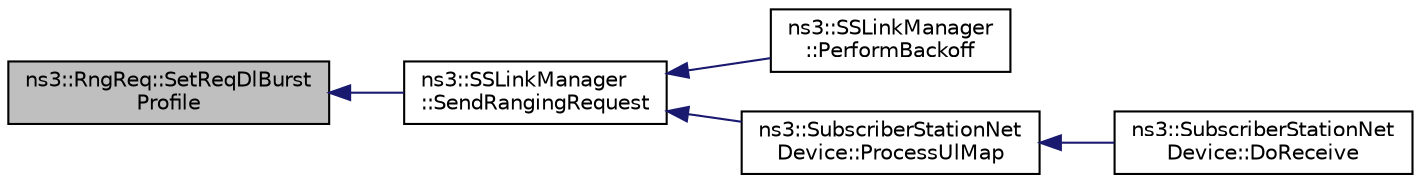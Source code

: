 digraph "ns3::RngReq::SetReqDlBurstProfile"
{
  edge [fontname="Helvetica",fontsize="10",labelfontname="Helvetica",labelfontsize="10"];
  node [fontname="Helvetica",fontsize="10",shape=record];
  rankdir="LR";
  Node1 [label="ns3::RngReq::SetReqDlBurst\lProfile",height=0.2,width=0.4,color="black", fillcolor="grey75", style="filled", fontcolor="black"];
  Node1 -> Node2 [dir="back",color="midnightblue",fontsize="10",style="solid"];
  Node2 [label="ns3::SSLinkManager\l::SendRangingRequest",height=0.2,width=0.4,color="black", fillcolor="white", style="filled",URL="$d4/d41/classns3_1_1SSLinkManager.html#a588462b7fadd024760b556fc5e951d2c"];
  Node2 -> Node3 [dir="back",color="midnightblue",fontsize="10",style="solid"];
  Node3 [label="ns3::SSLinkManager\l::PerformBackoff",height=0.2,width=0.4,color="black", fillcolor="white", style="filled",URL="$d4/d41/classns3_1_1SSLinkManager.html#a3ed2a11a1e485c1d836cc6e6fe8a10b2",tooltip="Perfrom backoff. "];
  Node2 -> Node4 [dir="back",color="midnightblue",fontsize="10",style="solid"];
  Node4 [label="ns3::SubscriberStationNet\lDevice::ProcessUlMap",height=0.2,width=0.4,color="black", fillcolor="white", style="filled",URL="$d4/de5/classns3_1_1SubscriberStationNetDevice.html#adde622bba63e7642c23839812c95e391"];
  Node4 -> Node5 [dir="back",color="midnightblue",fontsize="10",style="solid"];
  Node5 [label="ns3::SubscriberStationNet\lDevice::DoReceive",height=0.2,width=0.4,color="black", fillcolor="white", style="filled",URL="$d4/de5/classns3_1_1SubscriberStationNetDevice.html#a2cdd421837891adea005eb7cde668a1f"];
}
